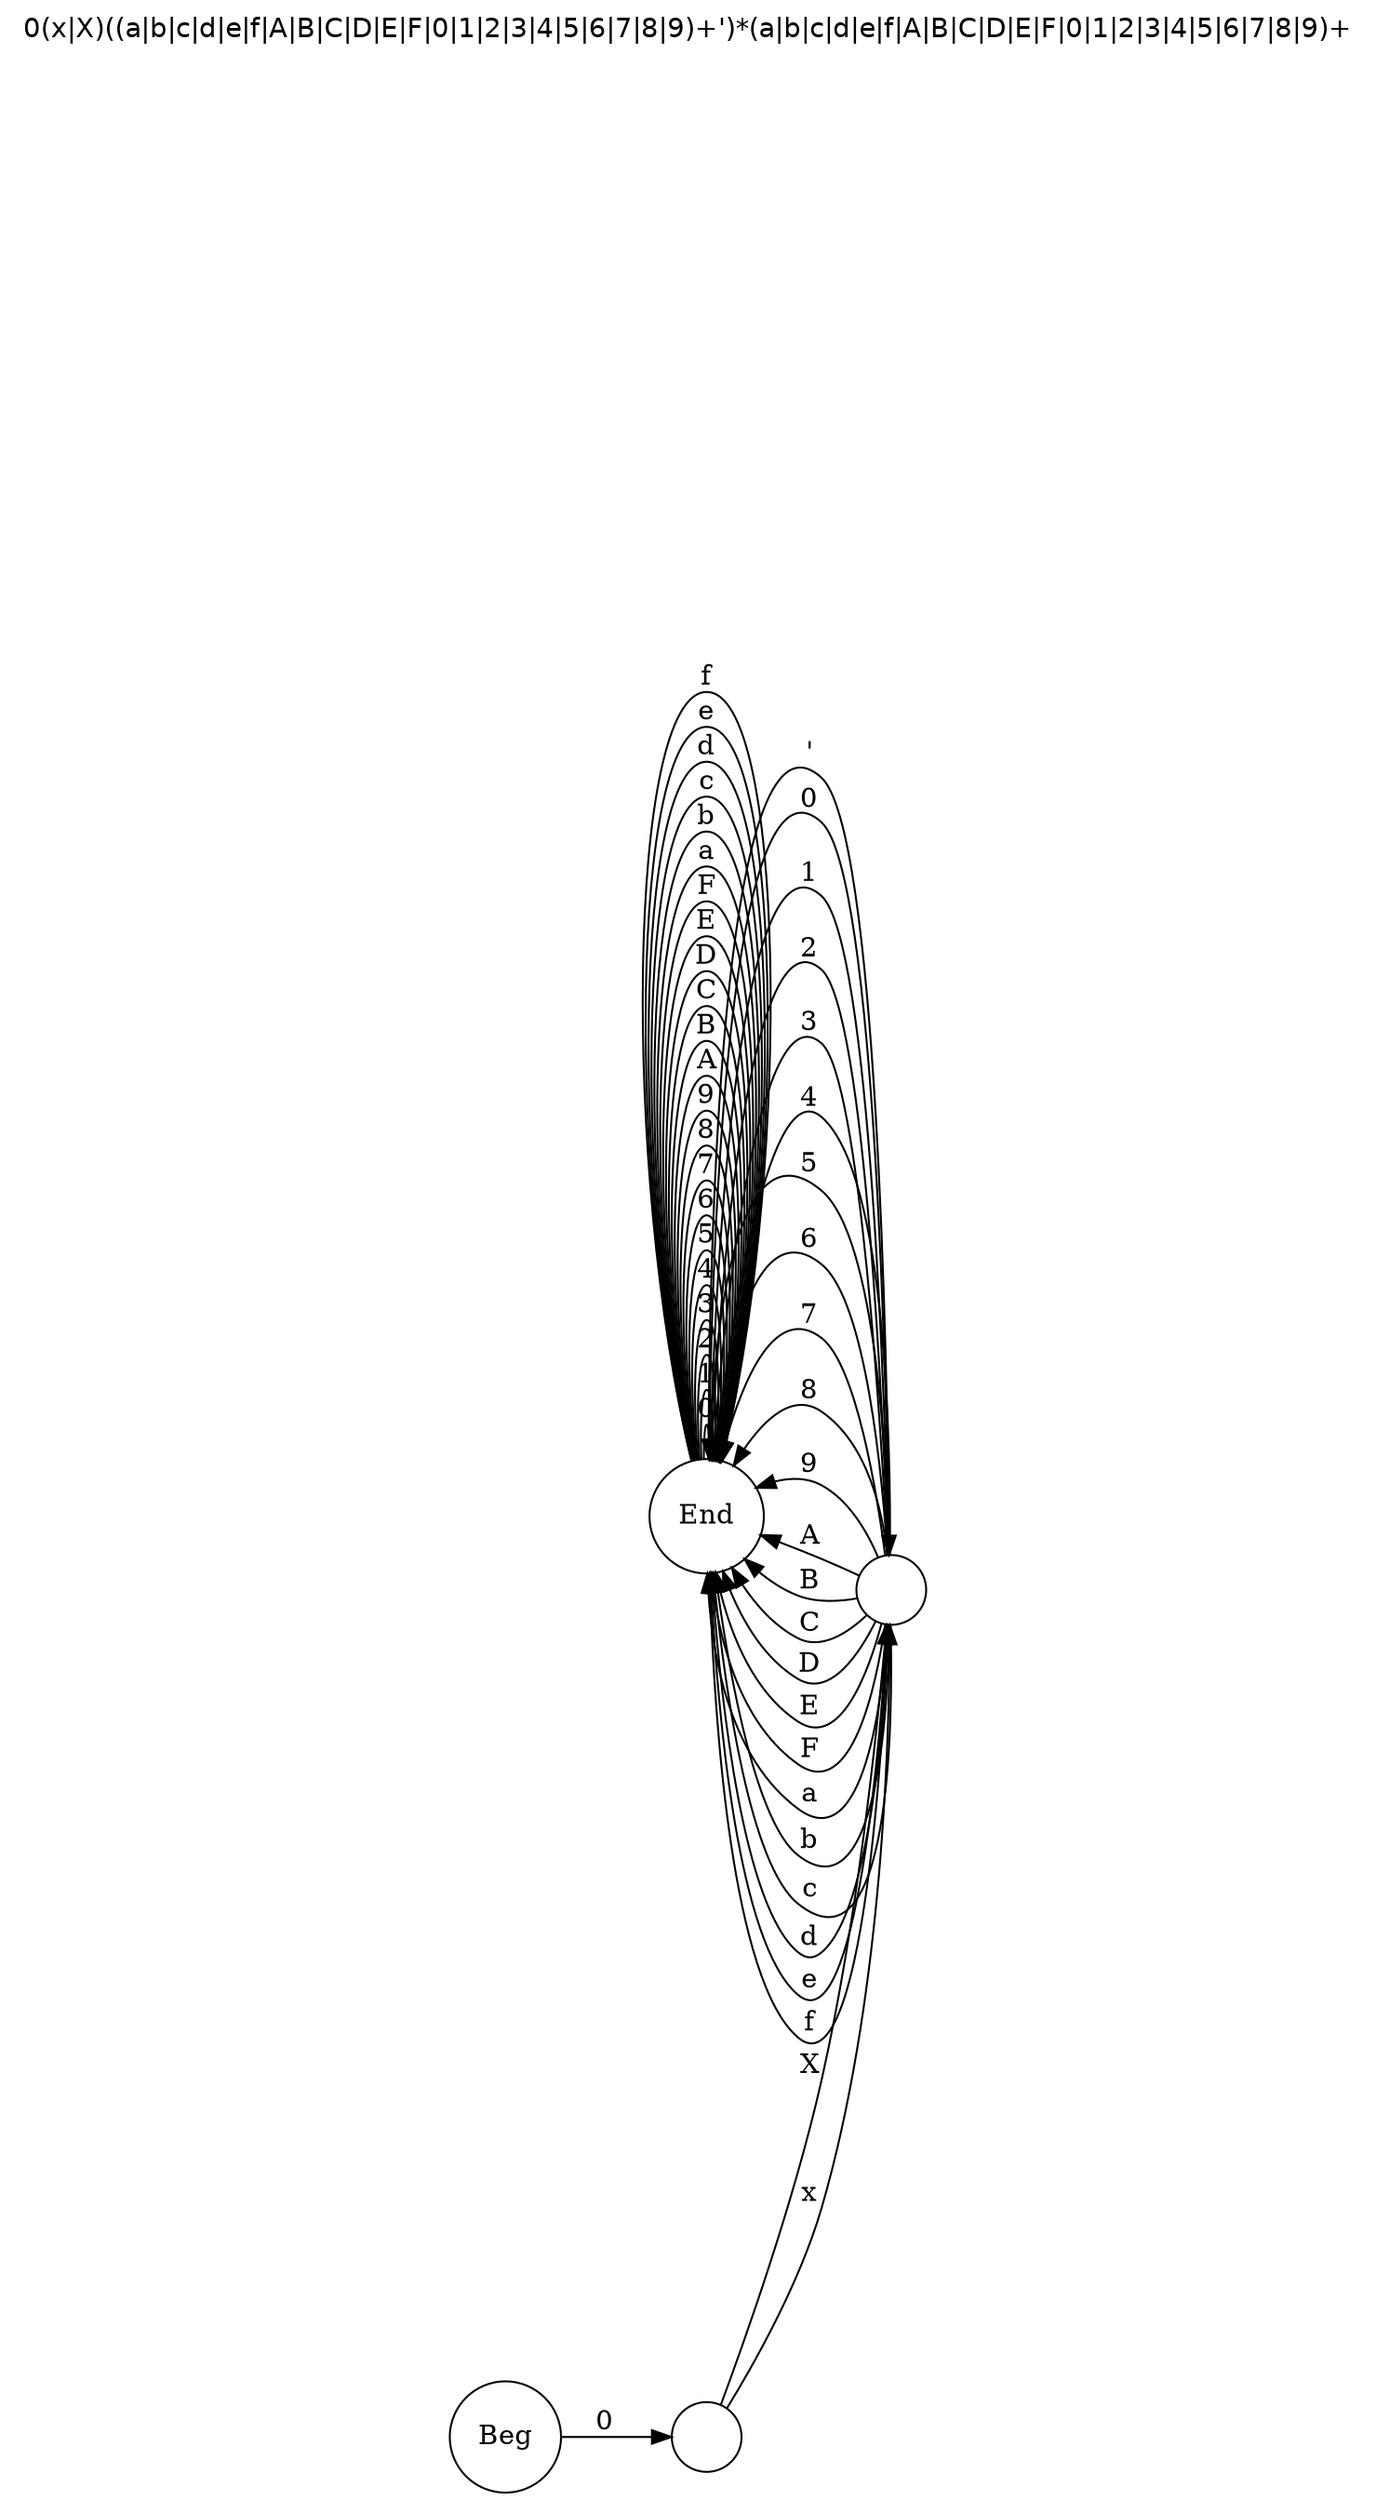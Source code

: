 digraph tokex {
	labelloc="t";
	label="0(x|X)((a|b|c|d|e|f|A|B|C|D|E|F|0|1|2|3|4|5|6|7|8|9)+')*(a|b|c|d|e|f|A|B|C|D|E|F|0|1|2|3|4|5|6|7|8|9)+";
	graph [dpi=200];
	rankdir=LR;
	fontname="Helvetica";
	edge [arrowhead=normal,arrowtail=dot];
	node [shape=circle];
	# Auto-generated by Tokex.

	q0 [label="End"];
	q1 [label=""];
	q2 [label=""];
	q3 [label="Beg"];
	q3 -> q2 [label="0"];
	q2 -> q1 [label="X"];
	q2 -> q1 [label="x"];
	q1 -> q0 [label="0"];
	q1 -> q0 [label="1"];
	q1 -> q0 [label="2"];
	q1 -> q0 [label="3"];
	q1 -> q0 [label="4"];
	q1 -> q0 [label="5"];
	q1 -> q0 [label="6"];
	q1 -> q0 [label="7"];
	q1 -> q0 [label="8"];
	q1 -> q0 [label="9"];
	q1 -> q0 [label="A"];
	q1 -> q0 [label="B"];
	q1 -> q0 [label="C"];
	q1 -> q0 [label="D"];
	q1 -> q0 [label="E"];
	q1 -> q0 [label="F"];
	q1 -> q0 [label="a"];
	q1 -> q0 [label="b"];
	q1 -> q0 [label="c"];
	q1 -> q0 [label="d"];
	q1 -> q0 [label="e"];
	q1 -> q0 [label="f"];
	q0 -> q1 [label="'"];
	q0 -> q0 [label="0"];
	q0 -> q0 [label="1"];
	q0 -> q0 [label="2"];
	q0 -> q0 [label="3"];
	q0 -> q0 [label="4"];
	q0 -> q0 [label="5"];
	q0 -> q0 [label="6"];
	q0 -> q0 [label="7"];
	q0 -> q0 [label="8"];
	q0 -> q0 [label="9"];
	q0 -> q0 [label="A"];
	q0 -> q0 [label="B"];
	q0 -> q0 [label="C"];
	q0 -> q0 [label="D"];
	q0 -> q0 [label="E"];
	q0 -> q0 [label="F"];
	q0 -> q0 [label="a"];
	q0 -> q0 [label="b"];
	q0 -> q0 [label="c"];
	q0 -> q0 [label="d"];
	q0 -> q0 [label="e"];
	q0 -> q0 [label="f"];
}
